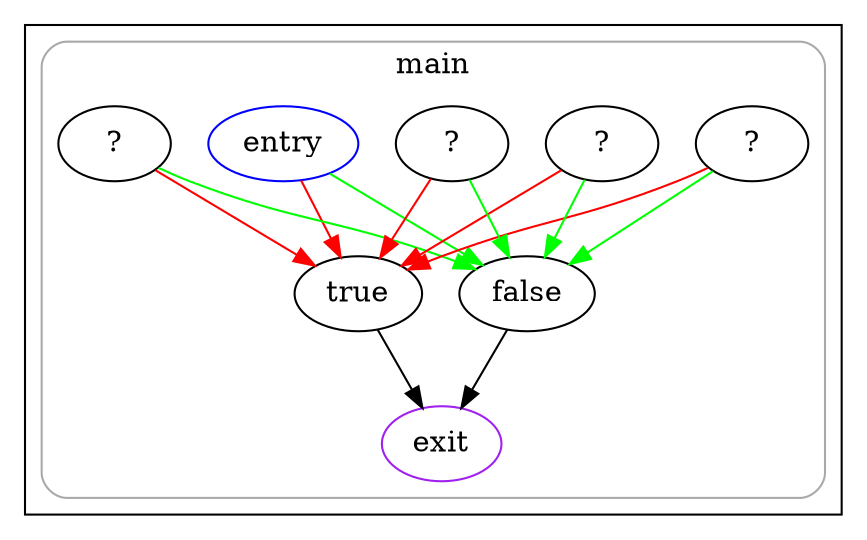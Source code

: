 strict digraph G {
  compound=true
  subgraph cluster_0 {
    subgraph cluster_0_0 {
      label="main"
      color=darkgray
      style=rounded
      fillcolor=lightgray
      cluster_0_0_0[label="entry",shape=oval,color=blue,rank=source]
      cluster_0_0_1[label="?",shape=oval]
      cluster_0_0_2[label="?",shape=oval]
      cluster_0_0_3[label="?",shape=oval]
      cluster_0_0_4[label="?",shape=oval]
      cluster_0_0_5[label="true",shape=oval]
      cluster_0_0_6[label="false",shape=oval]
      cluster_0_0_exit[label=exit,color=purple,rank=sink]
      cluster_0_0_0 -> cluster_0_0_6 [color=green]
      cluster_0_0_0 -> cluster_0_0_5 [color=red]
      cluster_0_0_1 -> cluster_0_0_6 [color=green]
      cluster_0_0_1 -> cluster_0_0_5 [color=red]
      cluster_0_0_2 -> cluster_0_0_6 [color=green]
      cluster_0_0_2 -> cluster_0_0_5 [color=red]
      cluster_0_0_3 -> cluster_0_0_6 [color=green]
      cluster_0_0_3 -> cluster_0_0_5 [color=red]
      cluster_0_0_4 -> cluster_0_0_6 [color=green]
      cluster_0_0_4 -> cluster_0_0_5 [color=red]
      cluster_0_0_5 -> cluster_0_0_exit [color=black]
      cluster_0_0_6 -> cluster_0_0_exit [color=black]
    }
  }
}
